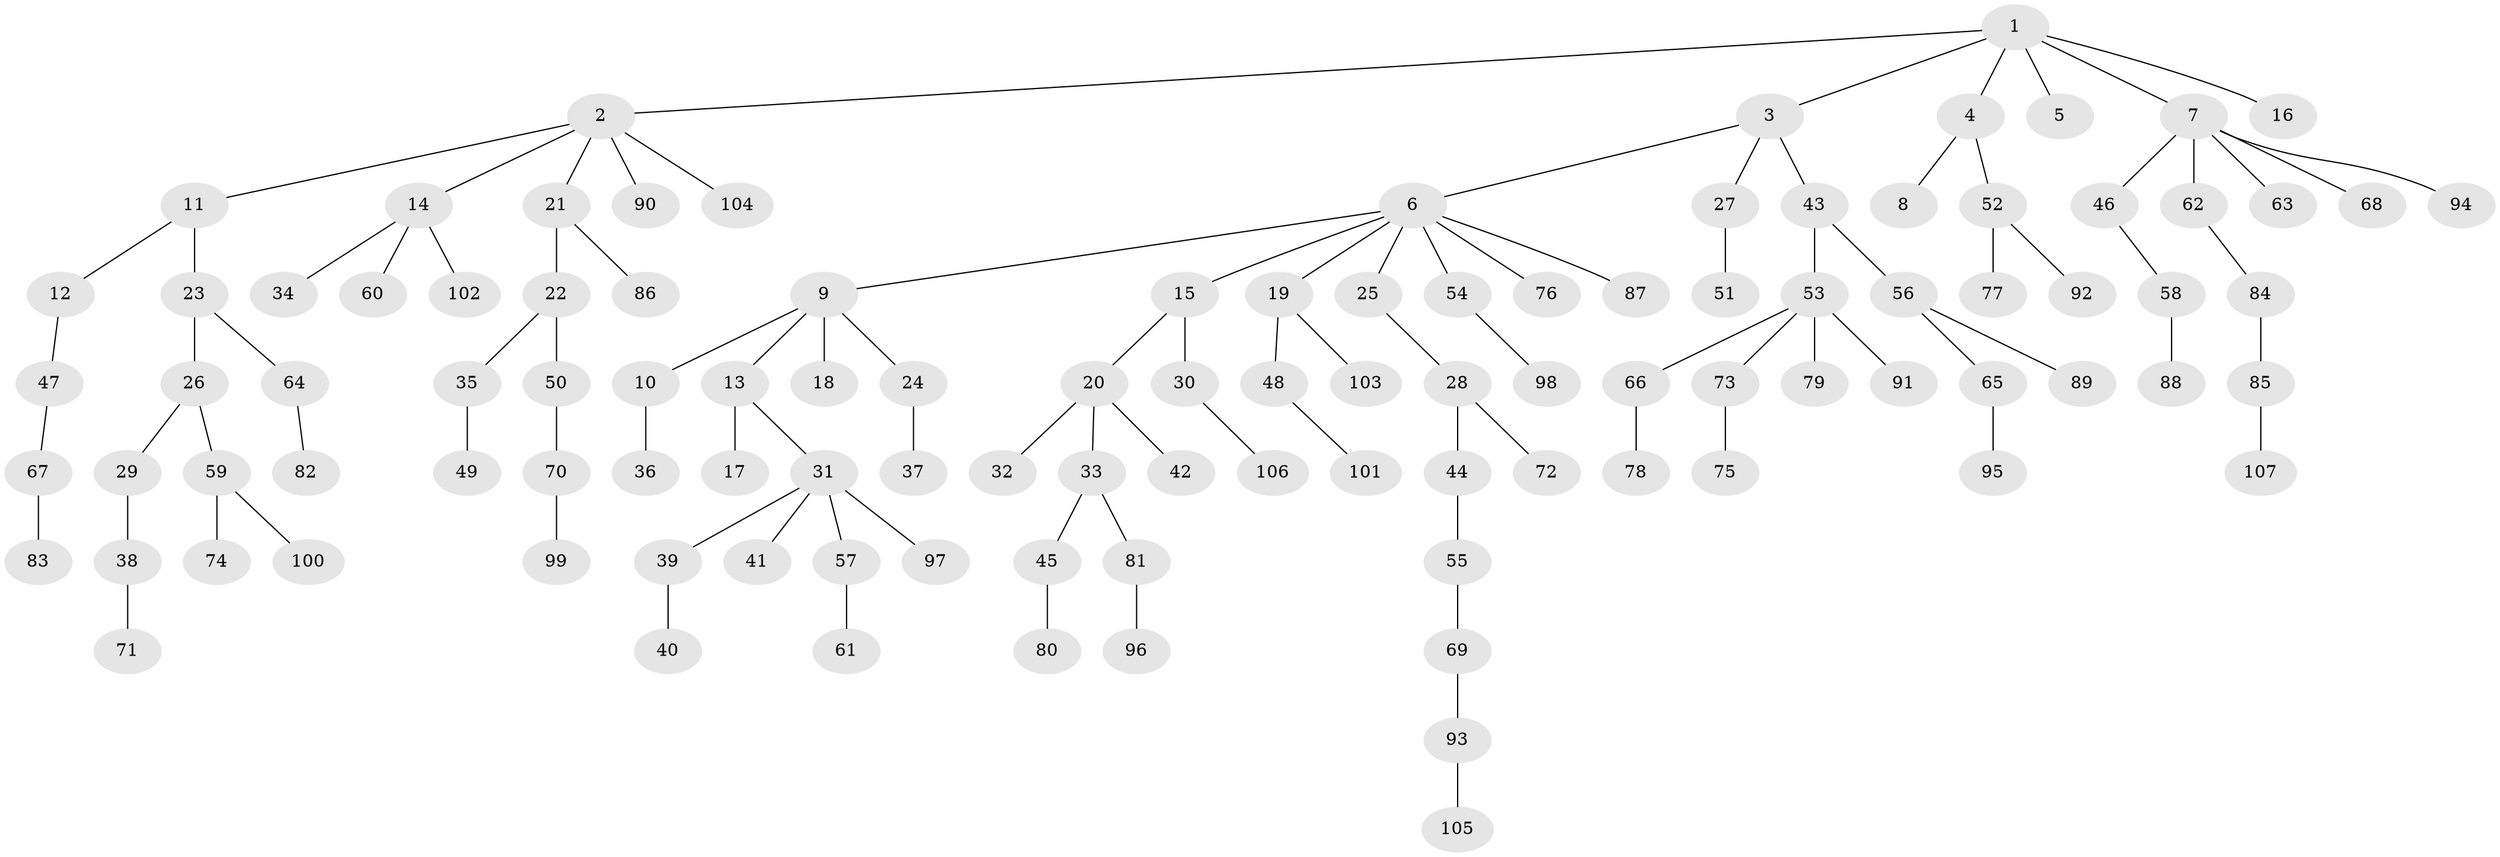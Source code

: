 // coarse degree distribution, {16: 0.03125, 3: 0.125, 4: 0.03125, 1: 0.6875, 2: 0.125}
// Generated by graph-tools (version 1.1) at 2025/19/03/04/25 18:19:11]
// undirected, 107 vertices, 106 edges
graph export_dot {
graph [start="1"]
  node [color=gray90,style=filled];
  1;
  2;
  3;
  4;
  5;
  6;
  7;
  8;
  9;
  10;
  11;
  12;
  13;
  14;
  15;
  16;
  17;
  18;
  19;
  20;
  21;
  22;
  23;
  24;
  25;
  26;
  27;
  28;
  29;
  30;
  31;
  32;
  33;
  34;
  35;
  36;
  37;
  38;
  39;
  40;
  41;
  42;
  43;
  44;
  45;
  46;
  47;
  48;
  49;
  50;
  51;
  52;
  53;
  54;
  55;
  56;
  57;
  58;
  59;
  60;
  61;
  62;
  63;
  64;
  65;
  66;
  67;
  68;
  69;
  70;
  71;
  72;
  73;
  74;
  75;
  76;
  77;
  78;
  79;
  80;
  81;
  82;
  83;
  84;
  85;
  86;
  87;
  88;
  89;
  90;
  91;
  92;
  93;
  94;
  95;
  96;
  97;
  98;
  99;
  100;
  101;
  102;
  103;
  104;
  105;
  106;
  107;
  1 -- 2;
  1 -- 3;
  1 -- 4;
  1 -- 5;
  1 -- 7;
  1 -- 16;
  2 -- 11;
  2 -- 14;
  2 -- 21;
  2 -- 90;
  2 -- 104;
  3 -- 6;
  3 -- 27;
  3 -- 43;
  4 -- 8;
  4 -- 52;
  6 -- 9;
  6 -- 15;
  6 -- 19;
  6 -- 25;
  6 -- 54;
  6 -- 76;
  6 -- 87;
  7 -- 46;
  7 -- 62;
  7 -- 63;
  7 -- 68;
  7 -- 94;
  9 -- 10;
  9 -- 13;
  9 -- 18;
  9 -- 24;
  10 -- 36;
  11 -- 12;
  11 -- 23;
  12 -- 47;
  13 -- 17;
  13 -- 31;
  14 -- 34;
  14 -- 60;
  14 -- 102;
  15 -- 20;
  15 -- 30;
  19 -- 48;
  19 -- 103;
  20 -- 32;
  20 -- 33;
  20 -- 42;
  21 -- 22;
  21 -- 86;
  22 -- 35;
  22 -- 50;
  23 -- 26;
  23 -- 64;
  24 -- 37;
  25 -- 28;
  26 -- 29;
  26 -- 59;
  27 -- 51;
  28 -- 44;
  28 -- 72;
  29 -- 38;
  30 -- 106;
  31 -- 39;
  31 -- 41;
  31 -- 57;
  31 -- 97;
  33 -- 45;
  33 -- 81;
  35 -- 49;
  38 -- 71;
  39 -- 40;
  43 -- 53;
  43 -- 56;
  44 -- 55;
  45 -- 80;
  46 -- 58;
  47 -- 67;
  48 -- 101;
  50 -- 70;
  52 -- 77;
  52 -- 92;
  53 -- 66;
  53 -- 73;
  53 -- 79;
  53 -- 91;
  54 -- 98;
  55 -- 69;
  56 -- 65;
  56 -- 89;
  57 -- 61;
  58 -- 88;
  59 -- 74;
  59 -- 100;
  62 -- 84;
  64 -- 82;
  65 -- 95;
  66 -- 78;
  67 -- 83;
  69 -- 93;
  70 -- 99;
  73 -- 75;
  81 -- 96;
  84 -- 85;
  85 -- 107;
  93 -- 105;
}
